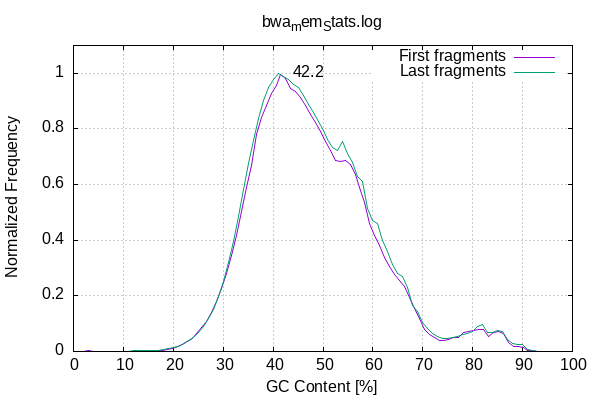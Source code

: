 
            set terminal png size 600,400 truecolor
            set output "bwa_mem_Stats/bwa_mem_Stats-gc-content.png"
            set grid xtics ytics y2tics back lc rgb "#cccccc"
            set title "bwa_mem_Stats.log"
            set ylabel "Normalized Frequency"
            set xlabel "GC Content [%]"
            set yrange [0:1.1]
            set label sprintf("%.1f",42.21) at 42.21,1 front offset 1,0
            plot '-' smooth csplines with lines lc 1 title 'First fragments' , '-' smooth csplines with lines lc 2 title 'Last fragments'
        0	0.000564
1	0.001462
2	0.001656
3	0.002211
4	0.001718
5	0.001498
6	0.001365
7	0.001436
8	0.001339
9	0.001066
10	0.001128
11	0.001286
12	0.001533
13	0.001595
14	0.001691
15	0.002238
16	0.003321
17	0.004405
18	0.005770
19	0.009505
20	0.012888
21	0.018623
22	0.026146
23	0.037378
24	0.051332
25	0.068599
26	0.090975
27	0.117271
28	0.152068
29	0.194115
30	0.242135
31	0.301440
32	0.366507
33	0.446329
34	0.531815
35	0.617469
36	0.702938
37	0.815716
38	0.850830
39	0.907008
40	0.936907
41	0.973158
42	1.000000
43	0.961794
44	0.939109
45	0.926485
46	0.899784
47	0.869453
48	0.834973
49	0.812642
50	0.769590
51	0.738431
52	0.700894
53	0.679989
54	0.686808
55	0.678368
56	0.655420
57	0.605488
58	0.566692
59	0.486359
60	0.430005
61	0.398608
62	0.350755
63	0.316751
64	0.287451
65	0.262177
66	0.242444
67	0.209497
68	0.165546
69	0.128794
70	0.089477
71	0.064652
72	0.052434
73	0.040682
74	0.037687
75	0.041986
76	0.051244
77	0.048249
78	0.064106
79	0.071594
80	0.076034
81	0.077954
82	0.081751
83	0.055984
84	0.067286
85	0.069638
86	0.069145
87	0.035017
88	0.018896
89	0.019011
90	0.014870
91	0.003964
92	0.002308
93	0.001136
94	0.001119
95	0.000872
96	0.000493
97	0.000229
98	0.000044
end
0	0.000510
1	0.000260
2	0.000621
3	0.000760
4	0.000584
5	0.000677
6	0.000686
7	0.000742
8	0.000760
9	0.000890
10	0.001150
11	0.001326
12	0.001799
13	0.002086
14	0.002383
15	0.003208
16	0.003635
17	0.004970
18	0.007482
19	0.010255
20	0.013741
21	0.019684
22	0.028140
23	0.037959
24	0.051153
25	0.068418
26	0.091181
27	0.118004
28	0.151689
29	0.197474
30	0.252578
31	0.318826
32	0.395774
33	0.485295
34	0.580824
35	0.677317
36	0.759754
37	0.837379
38	0.900864
39	0.948782
40	0.978304
41	1.000000
42	0.988744
43	0.977942
44	0.961503
45	0.947873
46	0.919492
47	0.887958
48	0.860346
49	0.825585
50	0.793198
51	0.760412
52	0.734636
53	0.720997
54	0.755322
55	0.711290
56	0.680850
57	0.628398
58	0.612691
59	0.514594
60	0.469773
61	0.460511
62	0.398796
63	0.359326
64	0.314487
65	0.281571
66	0.268053
67	0.230492
68	0.166747
69	0.142408
70	0.105793
71	0.081501
72	0.065145
73	0.055521
74	0.046972
75	0.046981
76	0.048733
77	0.055103
78	0.059776
79	0.065414
80	0.073415
81	0.089808
82	0.097940
83	0.069651
84	0.066665
85	0.076846
86	0.071719
87	0.043346
88	0.028076
89	0.026879
90	0.023625
91	0.008892
92	0.003458
93	0.001780
94	0.001354
95	0.001196
96	0.000974
97	0.000566
98	0.000556
99	0.000297
end
